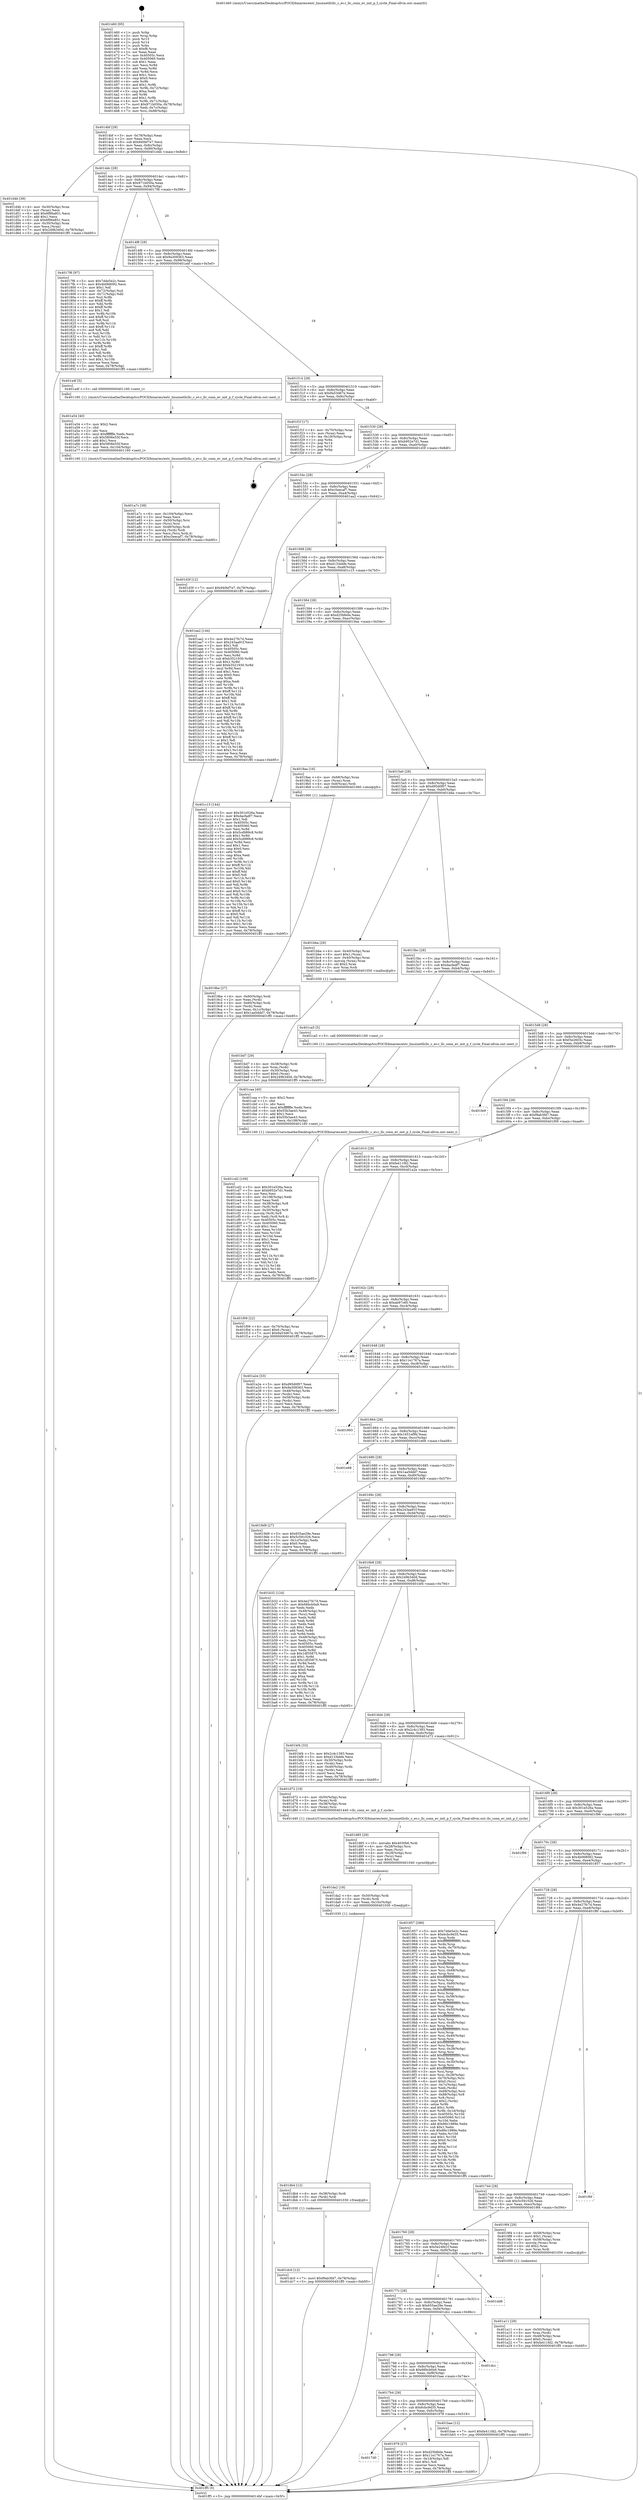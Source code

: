 digraph "0x401460" {
  label = "0x401460 (/mnt/c/Users/mathe/Desktop/tcc/POCII/binaries/extr_linuxnetllcllc_c_ev.c_llc_conn_ev_init_p_f_cycle_Final-ollvm.out::main(0))"
  labelloc = "t"
  node[shape=record]

  Entry [label="",width=0.3,height=0.3,shape=circle,fillcolor=black,style=filled]
  "0x4014bf" [label="{
     0x4014bf [29]\l
     | [instrs]\l
     &nbsp;&nbsp;0x4014bf \<+3\>: mov -0x78(%rbp),%eax\l
     &nbsp;&nbsp;0x4014c2 \<+2\>: mov %eax,%ecx\l
     &nbsp;&nbsp;0x4014c4 \<+6\>: sub $0x940bf7e7,%ecx\l
     &nbsp;&nbsp;0x4014ca \<+6\>: mov %eax,-0x8c(%rbp)\l
     &nbsp;&nbsp;0x4014d0 \<+6\>: mov %ecx,-0x90(%rbp)\l
     &nbsp;&nbsp;0x4014d6 \<+6\>: je 0000000000401d4b \<main+0x8eb\>\l
  }"]
  "0x401d4b" [label="{
     0x401d4b [39]\l
     | [instrs]\l
     &nbsp;&nbsp;0x401d4b \<+4\>: mov -0x30(%rbp),%rax\l
     &nbsp;&nbsp;0x401d4f \<+2\>: mov (%rax),%ecx\l
     &nbsp;&nbsp;0x401d51 \<+6\>: add $0x6f96a851,%ecx\l
     &nbsp;&nbsp;0x401d57 \<+3\>: add $0x1,%ecx\l
     &nbsp;&nbsp;0x401d5a \<+6\>: sub $0x6f96a851,%ecx\l
     &nbsp;&nbsp;0x401d60 \<+4\>: mov -0x30(%rbp),%rax\l
     &nbsp;&nbsp;0x401d64 \<+2\>: mov %ecx,(%rax)\l
     &nbsp;&nbsp;0x401d66 \<+7\>: movl $0x249b340d,-0x78(%rbp)\l
     &nbsp;&nbsp;0x401d6d \<+5\>: jmp 0000000000401ff5 \<main+0xb95\>\l
  }"]
  "0x4014dc" [label="{
     0x4014dc [28]\l
     | [instrs]\l
     &nbsp;&nbsp;0x4014dc \<+5\>: jmp 00000000004014e1 \<main+0x81\>\l
     &nbsp;&nbsp;0x4014e1 \<+6\>: mov -0x8c(%rbp),%eax\l
     &nbsp;&nbsp;0x4014e7 \<+5\>: sub $0x971b050a,%eax\l
     &nbsp;&nbsp;0x4014ec \<+6\>: mov %eax,-0x94(%rbp)\l
     &nbsp;&nbsp;0x4014f2 \<+6\>: je 00000000004017f6 \<main+0x396\>\l
  }"]
  Exit [label="",width=0.3,height=0.3,shape=circle,fillcolor=black,style=filled,peripheries=2]
  "0x4017f6" [label="{
     0x4017f6 [97]\l
     | [instrs]\l
     &nbsp;&nbsp;0x4017f6 \<+5\>: mov $0x7dde5e2c,%eax\l
     &nbsp;&nbsp;0x4017fb \<+5\>: mov $0x4b068092,%ecx\l
     &nbsp;&nbsp;0x401800 \<+2\>: mov $0x1,%dl\l
     &nbsp;&nbsp;0x401802 \<+4\>: mov -0x72(%rbp),%sil\l
     &nbsp;&nbsp;0x401806 \<+4\>: mov -0x71(%rbp),%dil\l
     &nbsp;&nbsp;0x40180a \<+3\>: mov %sil,%r8b\l
     &nbsp;&nbsp;0x40180d \<+4\>: xor $0xff,%r8b\l
     &nbsp;&nbsp;0x401811 \<+3\>: mov %dil,%r9b\l
     &nbsp;&nbsp;0x401814 \<+4\>: xor $0xff,%r9b\l
     &nbsp;&nbsp;0x401818 \<+3\>: xor $0x1,%dl\l
     &nbsp;&nbsp;0x40181b \<+3\>: mov %r8b,%r10b\l
     &nbsp;&nbsp;0x40181e \<+4\>: and $0xff,%r10b\l
     &nbsp;&nbsp;0x401822 \<+3\>: and %dl,%sil\l
     &nbsp;&nbsp;0x401825 \<+3\>: mov %r9b,%r11b\l
     &nbsp;&nbsp;0x401828 \<+4\>: and $0xff,%r11b\l
     &nbsp;&nbsp;0x40182c \<+3\>: and %dl,%dil\l
     &nbsp;&nbsp;0x40182f \<+3\>: or %sil,%r10b\l
     &nbsp;&nbsp;0x401832 \<+3\>: or %dil,%r11b\l
     &nbsp;&nbsp;0x401835 \<+3\>: xor %r11b,%r10b\l
     &nbsp;&nbsp;0x401838 \<+3\>: or %r9b,%r8b\l
     &nbsp;&nbsp;0x40183b \<+4\>: xor $0xff,%r8b\l
     &nbsp;&nbsp;0x40183f \<+3\>: or $0x1,%dl\l
     &nbsp;&nbsp;0x401842 \<+3\>: and %dl,%r8b\l
     &nbsp;&nbsp;0x401845 \<+3\>: or %r8b,%r10b\l
     &nbsp;&nbsp;0x401848 \<+4\>: test $0x1,%r10b\l
     &nbsp;&nbsp;0x40184c \<+3\>: cmovne %ecx,%eax\l
     &nbsp;&nbsp;0x40184f \<+3\>: mov %eax,-0x78(%rbp)\l
     &nbsp;&nbsp;0x401852 \<+5\>: jmp 0000000000401ff5 \<main+0xb95\>\l
  }"]
  "0x4014f8" [label="{
     0x4014f8 [28]\l
     | [instrs]\l
     &nbsp;&nbsp;0x4014f8 \<+5\>: jmp 00000000004014fd \<main+0x9d\>\l
     &nbsp;&nbsp;0x4014fd \<+6\>: mov -0x8c(%rbp),%eax\l
     &nbsp;&nbsp;0x401503 \<+5\>: sub $0x9a309363,%eax\l
     &nbsp;&nbsp;0x401508 \<+6\>: mov %eax,-0x98(%rbp)\l
     &nbsp;&nbsp;0x40150e \<+6\>: je 0000000000401a4f \<main+0x5ef\>\l
  }"]
  "0x401ff5" [label="{
     0x401ff5 [5]\l
     | [instrs]\l
     &nbsp;&nbsp;0x401ff5 \<+5\>: jmp 00000000004014bf \<main+0x5f\>\l
  }"]
  "0x401460" [label="{
     0x401460 [95]\l
     | [instrs]\l
     &nbsp;&nbsp;0x401460 \<+1\>: push %rbp\l
     &nbsp;&nbsp;0x401461 \<+3\>: mov %rsp,%rbp\l
     &nbsp;&nbsp;0x401464 \<+2\>: push %r15\l
     &nbsp;&nbsp;0x401466 \<+2\>: push %r14\l
     &nbsp;&nbsp;0x401468 \<+1\>: push %rbx\l
     &nbsp;&nbsp;0x401469 \<+7\>: sub $0xf8,%rsp\l
     &nbsp;&nbsp;0x401470 \<+2\>: xor %eax,%eax\l
     &nbsp;&nbsp;0x401472 \<+7\>: mov 0x40505c,%ecx\l
     &nbsp;&nbsp;0x401479 \<+7\>: mov 0x405060,%edx\l
     &nbsp;&nbsp;0x401480 \<+3\>: sub $0x1,%eax\l
     &nbsp;&nbsp;0x401483 \<+3\>: mov %ecx,%r8d\l
     &nbsp;&nbsp;0x401486 \<+3\>: add %eax,%r8d\l
     &nbsp;&nbsp;0x401489 \<+4\>: imul %r8d,%ecx\l
     &nbsp;&nbsp;0x40148d \<+3\>: and $0x1,%ecx\l
     &nbsp;&nbsp;0x401490 \<+3\>: cmp $0x0,%ecx\l
     &nbsp;&nbsp;0x401493 \<+4\>: sete %r9b\l
     &nbsp;&nbsp;0x401497 \<+4\>: and $0x1,%r9b\l
     &nbsp;&nbsp;0x40149b \<+4\>: mov %r9b,-0x72(%rbp)\l
     &nbsp;&nbsp;0x40149f \<+3\>: cmp $0xa,%edx\l
     &nbsp;&nbsp;0x4014a2 \<+4\>: setl %r9b\l
     &nbsp;&nbsp;0x4014a6 \<+4\>: and $0x1,%r9b\l
     &nbsp;&nbsp;0x4014aa \<+4\>: mov %r9b,-0x71(%rbp)\l
     &nbsp;&nbsp;0x4014ae \<+7\>: movl $0x971b050a,-0x78(%rbp)\l
     &nbsp;&nbsp;0x4014b5 \<+3\>: mov %edi,-0x7c(%rbp)\l
     &nbsp;&nbsp;0x4014b8 \<+7\>: mov %rsi,-0x88(%rbp)\l
  }"]
  "0x401dc0" [label="{
     0x401dc0 [12]\l
     | [instrs]\l
     &nbsp;&nbsp;0x401dc0 \<+7\>: movl $0xf9ab3fd7,-0x78(%rbp)\l
     &nbsp;&nbsp;0x401dc7 \<+5\>: jmp 0000000000401ff5 \<main+0xb95\>\l
  }"]
  "0x401a4f" [label="{
     0x401a4f [5]\l
     | [instrs]\l
     &nbsp;&nbsp;0x401a4f \<+5\>: call 0000000000401160 \<next_i\>\l
     | [calls]\l
     &nbsp;&nbsp;0x401160 \{1\} (/mnt/c/Users/mathe/Desktop/tcc/POCII/binaries/extr_linuxnetllcllc_c_ev.c_llc_conn_ev_init_p_f_cycle_Final-ollvm.out::next_i)\l
  }"]
  "0x401514" [label="{
     0x401514 [28]\l
     | [instrs]\l
     &nbsp;&nbsp;0x401514 \<+5\>: jmp 0000000000401519 \<main+0xb9\>\l
     &nbsp;&nbsp;0x401519 \<+6\>: mov -0x8c(%rbp),%eax\l
     &nbsp;&nbsp;0x40151f \<+5\>: sub $0x9a53d67e,%eax\l
     &nbsp;&nbsp;0x401524 \<+6\>: mov %eax,-0x9c(%rbp)\l
     &nbsp;&nbsp;0x40152a \<+6\>: je 0000000000401f1f \<main+0xabf\>\l
  }"]
  "0x401db4" [label="{
     0x401db4 [12]\l
     | [instrs]\l
     &nbsp;&nbsp;0x401db4 \<+4\>: mov -0x38(%rbp),%rdi\l
     &nbsp;&nbsp;0x401db8 \<+3\>: mov (%rdi),%rdi\l
     &nbsp;&nbsp;0x401dbb \<+5\>: call 0000000000401030 \<free@plt\>\l
     | [calls]\l
     &nbsp;&nbsp;0x401030 \{1\} (unknown)\l
  }"]
  "0x401f1f" [label="{
     0x401f1f [17]\l
     | [instrs]\l
     &nbsp;&nbsp;0x401f1f \<+4\>: mov -0x70(%rbp),%rax\l
     &nbsp;&nbsp;0x401f23 \<+2\>: mov (%rax),%eax\l
     &nbsp;&nbsp;0x401f25 \<+4\>: lea -0x18(%rbp),%rsp\l
     &nbsp;&nbsp;0x401f29 \<+1\>: pop %rbx\l
     &nbsp;&nbsp;0x401f2a \<+2\>: pop %r14\l
     &nbsp;&nbsp;0x401f2c \<+2\>: pop %r15\l
     &nbsp;&nbsp;0x401f2e \<+1\>: pop %rbp\l
     &nbsp;&nbsp;0x401f2f \<+1\>: ret\l
  }"]
  "0x401530" [label="{
     0x401530 [28]\l
     | [instrs]\l
     &nbsp;&nbsp;0x401530 \<+5\>: jmp 0000000000401535 \<main+0xd5\>\l
     &nbsp;&nbsp;0x401535 \<+6\>: mov -0x8c(%rbp),%eax\l
     &nbsp;&nbsp;0x40153b \<+5\>: sub $0xb952e7d1,%eax\l
     &nbsp;&nbsp;0x401540 \<+6\>: mov %eax,-0xa0(%rbp)\l
     &nbsp;&nbsp;0x401546 \<+6\>: je 0000000000401d3f \<main+0x8df\>\l
  }"]
  "0x401da2" [label="{
     0x401da2 [18]\l
     | [instrs]\l
     &nbsp;&nbsp;0x401da2 \<+4\>: mov -0x50(%rbp),%rdi\l
     &nbsp;&nbsp;0x401da6 \<+3\>: mov (%rdi),%rdi\l
     &nbsp;&nbsp;0x401da9 \<+6\>: mov %eax,-0x10c(%rbp)\l
     &nbsp;&nbsp;0x401daf \<+5\>: call 0000000000401030 \<free@plt\>\l
     | [calls]\l
     &nbsp;&nbsp;0x401030 \{1\} (unknown)\l
  }"]
  "0x401d3f" [label="{
     0x401d3f [12]\l
     | [instrs]\l
     &nbsp;&nbsp;0x401d3f \<+7\>: movl $0x940bf7e7,-0x78(%rbp)\l
     &nbsp;&nbsp;0x401d46 \<+5\>: jmp 0000000000401ff5 \<main+0xb95\>\l
  }"]
  "0x40154c" [label="{
     0x40154c [28]\l
     | [instrs]\l
     &nbsp;&nbsp;0x40154c \<+5\>: jmp 0000000000401551 \<main+0xf1\>\l
     &nbsp;&nbsp;0x401551 \<+6\>: mov -0x8c(%rbp),%eax\l
     &nbsp;&nbsp;0x401557 \<+5\>: sub $0xc5eecaf7,%eax\l
     &nbsp;&nbsp;0x40155c \<+6\>: mov %eax,-0xa4(%rbp)\l
     &nbsp;&nbsp;0x401562 \<+6\>: je 0000000000401aa2 \<main+0x642\>\l
  }"]
  "0x401d85" [label="{
     0x401d85 [29]\l
     | [instrs]\l
     &nbsp;&nbsp;0x401d85 \<+10\>: movabs $0x4030b6,%rdi\l
     &nbsp;&nbsp;0x401d8f \<+4\>: mov -0x28(%rbp),%rsi\l
     &nbsp;&nbsp;0x401d93 \<+2\>: mov %eax,(%rsi)\l
     &nbsp;&nbsp;0x401d95 \<+4\>: mov -0x28(%rbp),%rsi\l
     &nbsp;&nbsp;0x401d99 \<+2\>: mov (%rsi),%esi\l
     &nbsp;&nbsp;0x401d9b \<+2\>: mov $0x0,%al\l
     &nbsp;&nbsp;0x401d9d \<+5\>: call 0000000000401040 \<printf@plt\>\l
     | [calls]\l
     &nbsp;&nbsp;0x401040 \{1\} (unknown)\l
  }"]
  "0x401aa2" [label="{
     0x401aa2 [144]\l
     | [instrs]\l
     &nbsp;&nbsp;0x401aa2 \<+5\>: mov $0x4e27fc7d,%eax\l
     &nbsp;&nbsp;0x401aa7 \<+5\>: mov $0x243aa91f,%ecx\l
     &nbsp;&nbsp;0x401aac \<+2\>: mov $0x1,%dl\l
     &nbsp;&nbsp;0x401aae \<+7\>: mov 0x40505c,%esi\l
     &nbsp;&nbsp;0x401ab5 \<+7\>: mov 0x405060,%edi\l
     &nbsp;&nbsp;0x401abc \<+3\>: mov %esi,%r8d\l
     &nbsp;&nbsp;0x401abf \<+7\>: sub $0xb3521930,%r8d\l
     &nbsp;&nbsp;0x401ac6 \<+4\>: sub $0x1,%r8d\l
     &nbsp;&nbsp;0x401aca \<+7\>: add $0xb3521930,%r8d\l
     &nbsp;&nbsp;0x401ad1 \<+4\>: imul %r8d,%esi\l
     &nbsp;&nbsp;0x401ad5 \<+3\>: and $0x1,%esi\l
     &nbsp;&nbsp;0x401ad8 \<+3\>: cmp $0x0,%esi\l
     &nbsp;&nbsp;0x401adb \<+4\>: sete %r9b\l
     &nbsp;&nbsp;0x401adf \<+3\>: cmp $0xa,%edi\l
     &nbsp;&nbsp;0x401ae2 \<+4\>: setl %r10b\l
     &nbsp;&nbsp;0x401ae6 \<+3\>: mov %r9b,%r11b\l
     &nbsp;&nbsp;0x401ae9 \<+4\>: xor $0xff,%r11b\l
     &nbsp;&nbsp;0x401aed \<+3\>: mov %r10b,%bl\l
     &nbsp;&nbsp;0x401af0 \<+3\>: xor $0xff,%bl\l
     &nbsp;&nbsp;0x401af3 \<+3\>: xor $0x1,%dl\l
     &nbsp;&nbsp;0x401af6 \<+3\>: mov %r11b,%r14b\l
     &nbsp;&nbsp;0x401af9 \<+4\>: and $0xff,%r14b\l
     &nbsp;&nbsp;0x401afd \<+3\>: and %dl,%r9b\l
     &nbsp;&nbsp;0x401b00 \<+3\>: mov %bl,%r15b\l
     &nbsp;&nbsp;0x401b03 \<+4\>: and $0xff,%r15b\l
     &nbsp;&nbsp;0x401b07 \<+3\>: and %dl,%r10b\l
     &nbsp;&nbsp;0x401b0a \<+3\>: or %r9b,%r14b\l
     &nbsp;&nbsp;0x401b0d \<+3\>: or %r10b,%r15b\l
     &nbsp;&nbsp;0x401b10 \<+3\>: xor %r15b,%r14b\l
     &nbsp;&nbsp;0x401b13 \<+3\>: or %bl,%r11b\l
     &nbsp;&nbsp;0x401b16 \<+4\>: xor $0xff,%r11b\l
     &nbsp;&nbsp;0x401b1a \<+3\>: or $0x1,%dl\l
     &nbsp;&nbsp;0x401b1d \<+3\>: and %dl,%r11b\l
     &nbsp;&nbsp;0x401b20 \<+3\>: or %r11b,%r14b\l
     &nbsp;&nbsp;0x401b23 \<+4\>: test $0x1,%r14b\l
     &nbsp;&nbsp;0x401b27 \<+3\>: cmovne %ecx,%eax\l
     &nbsp;&nbsp;0x401b2a \<+3\>: mov %eax,-0x78(%rbp)\l
     &nbsp;&nbsp;0x401b2d \<+5\>: jmp 0000000000401ff5 \<main+0xb95\>\l
  }"]
  "0x401568" [label="{
     0x401568 [28]\l
     | [instrs]\l
     &nbsp;&nbsp;0x401568 \<+5\>: jmp 000000000040156d \<main+0x10d\>\l
     &nbsp;&nbsp;0x40156d \<+6\>: mov -0x8c(%rbp),%eax\l
     &nbsp;&nbsp;0x401573 \<+5\>: sub $0xd133ebfe,%eax\l
     &nbsp;&nbsp;0x401578 \<+6\>: mov %eax,-0xa8(%rbp)\l
     &nbsp;&nbsp;0x40157e \<+6\>: je 0000000000401c15 \<main+0x7b5\>\l
  }"]
  "0x401cd2" [label="{
     0x401cd2 [109]\l
     | [instrs]\l
     &nbsp;&nbsp;0x401cd2 \<+5\>: mov $0x301e526a,%ecx\l
     &nbsp;&nbsp;0x401cd7 \<+5\>: mov $0xb952e7d1,%edx\l
     &nbsp;&nbsp;0x401cdc \<+2\>: xor %esi,%esi\l
     &nbsp;&nbsp;0x401cde \<+6\>: mov -0x108(%rbp),%edi\l
     &nbsp;&nbsp;0x401ce4 \<+3\>: imul %eax,%edi\l
     &nbsp;&nbsp;0x401ce7 \<+4\>: mov -0x38(%rbp),%r8\l
     &nbsp;&nbsp;0x401ceb \<+3\>: mov (%r8),%r8\l
     &nbsp;&nbsp;0x401cee \<+4\>: mov -0x30(%rbp),%r9\l
     &nbsp;&nbsp;0x401cf2 \<+3\>: movslq (%r9),%r9\l
     &nbsp;&nbsp;0x401cf5 \<+4\>: mov %edi,(%r8,%r9,4)\l
     &nbsp;&nbsp;0x401cf9 \<+7\>: mov 0x40505c,%eax\l
     &nbsp;&nbsp;0x401d00 \<+7\>: mov 0x405060,%edi\l
     &nbsp;&nbsp;0x401d07 \<+3\>: sub $0x1,%esi\l
     &nbsp;&nbsp;0x401d0a \<+3\>: mov %eax,%r10d\l
     &nbsp;&nbsp;0x401d0d \<+3\>: add %esi,%r10d\l
     &nbsp;&nbsp;0x401d10 \<+4\>: imul %r10d,%eax\l
     &nbsp;&nbsp;0x401d14 \<+3\>: and $0x1,%eax\l
     &nbsp;&nbsp;0x401d17 \<+3\>: cmp $0x0,%eax\l
     &nbsp;&nbsp;0x401d1a \<+4\>: sete %r11b\l
     &nbsp;&nbsp;0x401d1e \<+3\>: cmp $0xa,%edi\l
     &nbsp;&nbsp;0x401d21 \<+3\>: setl %bl\l
     &nbsp;&nbsp;0x401d24 \<+3\>: mov %r11b,%r14b\l
     &nbsp;&nbsp;0x401d27 \<+3\>: and %bl,%r14b\l
     &nbsp;&nbsp;0x401d2a \<+3\>: xor %bl,%r11b\l
     &nbsp;&nbsp;0x401d2d \<+3\>: or %r11b,%r14b\l
     &nbsp;&nbsp;0x401d30 \<+4\>: test $0x1,%r14b\l
     &nbsp;&nbsp;0x401d34 \<+3\>: cmovne %edx,%ecx\l
     &nbsp;&nbsp;0x401d37 \<+3\>: mov %ecx,-0x78(%rbp)\l
     &nbsp;&nbsp;0x401d3a \<+5\>: jmp 0000000000401ff5 \<main+0xb95\>\l
  }"]
  "0x401c15" [label="{
     0x401c15 [144]\l
     | [instrs]\l
     &nbsp;&nbsp;0x401c15 \<+5\>: mov $0x301e526a,%eax\l
     &nbsp;&nbsp;0x401c1a \<+5\>: mov $0xdacfadf7,%ecx\l
     &nbsp;&nbsp;0x401c1f \<+2\>: mov $0x1,%dl\l
     &nbsp;&nbsp;0x401c21 \<+7\>: mov 0x40505c,%esi\l
     &nbsp;&nbsp;0x401c28 \<+7\>: mov 0x405060,%edi\l
     &nbsp;&nbsp;0x401c2f \<+3\>: mov %esi,%r8d\l
     &nbsp;&nbsp;0x401c32 \<+7\>: sub $0x5cd989c8,%r8d\l
     &nbsp;&nbsp;0x401c39 \<+4\>: sub $0x1,%r8d\l
     &nbsp;&nbsp;0x401c3d \<+7\>: add $0x5cd989c8,%r8d\l
     &nbsp;&nbsp;0x401c44 \<+4\>: imul %r8d,%esi\l
     &nbsp;&nbsp;0x401c48 \<+3\>: and $0x1,%esi\l
     &nbsp;&nbsp;0x401c4b \<+3\>: cmp $0x0,%esi\l
     &nbsp;&nbsp;0x401c4e \<+4\>: sete %r9b\l
     &nbsp;&nbsp;0x401c52 \<+3\>: cmp $0xa,%edi\l
     &nbsp;&nbsp;0x401c55 \<+4\>: setl %r10b\l
     &nbsp;&nbsp;0x401c59 \<+3\>: mov %r9b,%r11b\l
     &nbsp;&nbsp;0x401c5c \<+4\>: xor $0xff,%r11b\l
     &nbsp;&nbsp;0x401c60 \<+3\>: mov %r10b,%bl\l
     &nbsp;&nbsp;0x401c63 \<+3\>: xor $0xff,%bl\l
     &nbsp;&nbsp;0x401c66 \<+3\>: xor $0x0,%dl\l
     &nbsp;&nbsp;0x401c69 \<+3\>: mov %r11b,%r14b\l
     &nbsp;&nbsp;0x401c6c \<+4\>: and $0x0,%r14b\l
     &nbsp;&nbsp;0x401c70 \<+3\>: and %dl,%r9b\l
     &nbsp;&nbsp;0x401c73 \<+3\>: mov %bl,%r15b\l
     &nbsp;&nbsp;0x401c76 \<+4\>: and $0x0,%r15b\l
     &nbsp;&nbsp;0x401c7a \<+3\>: and %dl,%r10b\l
     &nbsp;&nbsp;0x401c7d \<+3\>: or %r9b,%r14b\l
     &nbsp;&nbsp;0x401c80 \<+3\>: or %r10b,%r15b\l
     &nbsp;&nbsp;0x401c83 \<+3\>: xor %r15b,%r14b\l
     &nbsp;&nbsp;0x401c86 \<+3\>: or %bl,%r11b\l
     &nbsp;&nbsp;0x401c89 \<+4\>: xor $0xff,%r11b\l
     &nbsp;&nbsp;0x401c8d \<+3\>: or $0x0,%dl\l
     &nbsp;&nbsp;0x401c90 \<+3\>: and %dl,%r11b\l
     &nbsp;&nbsp;0x401c93 \<+3\>: or %r11b,%r14b\l
     &nbsp;&nbsp;0x401c96 \<+4\>: test $0x1,%r14b\l
     &nbsp;&nbsp;0x401c9a \<+3\>: cmovne %ecx,%eax\l
     &nbsp;&nbsp;0x401c9d \<+3\>: mov %eax,-0x78(%rbp)\l
     &nbsp;&nbsp;0x401ca0 \<+5\>: jmp 0000000000401ff5 \<main+0xb95\>\l
  }"]
  "0x401584" [label="{
     0x401584 [28]\l
     | [instrs]\l
     &nbsp;&nbsp;0x401584 \<+5\>: jmp 0000000000401589 \<main+0x129\>\l
     &nbsp;&nbsp;0x401589 \<+6\>: mov -0x8c(%rbp),%eax\l
     &nbsp;&nbsp;0x40158f \<+5\>: sub $0xd25bfe0e,%eax\l
     &nbsp;&nbsp;0x401594 \<+6\>: mov %eax,-0xac(%rbp)\l
     &nbsp;&nbsp;0x40159a \<+6\>: je 00000000004019ae \<main+0x54e\>\l
  }"]
  "0x401caa" [label="{
     0x401caa [40]\l
     | [instrs]\l
     &nbsp;&nbsp;0x401caa \<+5\>: mov $0x2,%ecx\l
     &nbsp;&nbsp;0x401caf \<+1\>: cltd\l
     &nbsp;&nbsp;0x401cb0 \<+2\>: idiv %ecx\l
     &nbsp;&nbsp;0x401cb2 \<+6\>: imul $0xfffffffe,%edx,%ecx\l
     &nbsp;&nbsp;0x401cb8 \<+6\>: sub $0x55b3ae43,%ecx\l
     &nbsp;&nbsp;0x401cbe \<+3\>: add $0x1,%ecx\l
     &nbsp;&nbsp;0x401cc1 \<+6\>: add $0x55b3ae43,%ecx\l
     &nbsp;&nbsp;0x401cc7 \<+6\>: mov %ecx,-0x108(%rbp)\l
     &nbsp;&nbsp;0x401ccd \<+5\>: call 0000000000401160 \<next_i\>\l
     | [calls]\l
     &nbsp;&nbsp;0x401160 \{1\} (/mnt/c/Users/mathe/Desktop/tcc/POCII/binaries/extr_linuxnetllcllc_c_ev.c_llc_conn_ev_init_p_f_cycle_Final-ollvm.out::next_i)\l
  }"]
  "0x4019ae" [label="{
     0x4019ae [16]\l
     | [instrs]\l
     &nbsp;&nbsp;0x4019ae \<+4\>: mov -0x68(%rbp),%rax\l
     &nbsp;&nbsp;0x4019b2 \<+3\>: mov (%rax),%rax\l
     &nbsp;&nbsp;0x4019b5 \<+4\>: mov 0x8(%rax),%rdi\l
     &nbsp;&nbsp;0x4019b9 \<+5\>: call 0000000000401060 \<atoi@plt\>\l
     | [calls]\l
     &nbsp;&nbsp;0x401060 \{1\} (unknown)\l
  }"]
  "0x4015a0" [label="{
     0x4015a0 [28]\l
     | [instrs]\l
     &nbsp;&nbsp;0x4015a0 \<+5\>: jmp 00000000004015a5 \<main+0x145\>\l
     &nbsp;&nbsp;0x4015a5 \<+6\>: mov -0x8c(%rbp),%eax\l
     &nbsp;&nbsp;0x4015ab \<+5\>: sub $0xd95d0f07,%eax\l
     &nbsp;&nbsp;0x4015b0 \<+6\>: mov %eax,-0xb0(%rbp)\l
     &nbsp;&nbsp;0x4015b6 \<+6\>: je 0000000000401bba \<main+0x75a\>\l
  }"]
  "0x401bd7" [label="{
     0x401bd7 [29]\l
     | [instrs]\l
     &nbsp;&nbsp;0x401bd7 \<+4\>: mov -0x38(%rbp),%rdi\l
     &nbsp;&nbsp;0x401bdb \<+3\>: mov %rax,(%rdi)\l
     &nbsp;&nbsp;0x401bde \<+4\>: mov -0x30(%rbp),%rax\l
     &nbsp;&nbsp;0x401be2 \<+6\>: movl $0x0,(%rax)\l
     &nbsp;&nbsp;0x401be8 \<+7\>: movl $0x249b340d,-0x78(%rbp)\l
     &nbsp;&nbsp;0x401bef \<+5\>: jmp 0000000000401ff5 \<main+0xb95\>\l
  }"]
  "0x401bba" [label="{
     0x401bba [29]\l
     | [instrs]\l
     &nbsp;&nbsp;0x401bba \<+4\>: mov -0x40(%rbp),%rax\l
     &nbsp;&nbsp;0x401bbe \<+6\>: movl $0x1,(%rax)\l
     &nbsp;&nbsp;0x401bc4 \<+4\>: mov -0x40(%rbp),%rax\l
     &nbsp;&nbsp;0x401bc8 \<+3\>: movslq (%rax),%rax\l
     &nbsp;&nbsp;0x401bcb \<+4\>: shl $0x2,%rax\l
     &nbsp;&nbsp;0x401bcf \<+3\>: mov %rax,%rdi\l
     &nbsp;&nbsp;0x401bd2 \<+5\>: call 0000000000401050 \<malloc@plt\>\l
     | [calls]\l
     &nbsp;&nbsp;0x401050 \{1\} (unknown)\l
  }"]
  "0x4015bc" [label="{
     0x4015bc [28]\l
     | [instrs]\l
     &nbsp;&nbsp;0x4015bc \<+5\>: jmp 00000000004015c1 \<main+0x161\>\l
     &nbsp;&nbsp;0x4015c1 \<+6\>: mov -0x8c(%rbp),%eax\l
     &nbsp;&nbsp;0x4015c7 \<+5\>: sub $0xdacfadf7,%eax\l
     &nbsp;&nbsp;0x4015cc \<+6\>: mov %eax,-0xb4(%rbp)\l
     &nbsp;&nbsp;0x4015d2 \<+6\>: je 0000000000401ca5 \<main+0x845\>\l
  }"]
  "0x401a7c" [label="{
     0x401a7c [38]\l
     | [instrs]\l
     &nbsp;&nbsp;0x401a7c \<+6\>: mov -0x104(%rbp),%ecx\l
     &nbsp;&nbsp;0x401a82 \<+3\>: imul %eax,%ecx\l
     &nbsp;&nbsp;0x401a85 \<+4\>: mov -0x50(%rbp),%rsi\l
     &nbsp;&nbsp;0x401a89 \<+3\>: mov (%rsi),%rsi\l
     &nbsp;&nbsp;0x401a8c \<+4\>: mov -0x48(%rbp),%rdi\l
     &nbsp;&nbsp;0x401a90 \<+3\>: movslq (%rdi),%rdi\l
     &nbsp;&nbsp;0x401a93 \<+3\>: mov %ecx,(%rsi,%rdi,4)\l
     &nbsp;&nbsp;0x401a96 \<+7\>: movl $0xc5eecaf7,-0x78(%rbp)\l
     &nbsp;&nbsp;0x401a9d \<+5\>: jmp 0000000000401ff5 \<main+0xb95\>\l
  }"]
  "0x401ca5" [label="{
     0x401ca5 [5]\l
     | [instrs]\l
     &nbsp;&nbsp;0x401ca5 \<+5\>: call 0000000000401160 \<next_i\>\l
     | [calls]\l
     &nbsp;&nbsp;0x401160 \{1\} (/mnt/c/Users/mathe/Desktop/tcc/POCII/binaries/extr_linuxnetllcllc_c_ev.c_llc_conn_ev_init_p_f_cycle_Final-ollvm.out::next_i)\l
  }"]
  "0x4015d8" [label="{
     0x4015d8 [28]\l
     | [instrs]\l
     &nbsp;&nbsp;0x4015d8 \<+5\>: jmp 00000000004015dd \<main+0x17d\>\l
     &nbsp;&nbsp;0x4015dd \<+6\>: mov -0x8c(%rbp),%eax\l
     &nbsp;&nbsp;0x4015e3 \<+5\>: sub $0xf3e2603c,%eax\l
     &nbsp;&nbsp;0x4015e8 \<+6\>: mov %eax,-0xb8(%rbp)\l
     &nbsp;&nbsp;0x4015ee \<+6\>: je 0000000000401fe9 \<main+0xb89\>\l
  }"]
  "0x401a54" [label="{
     0x401a54 [40]\l
     | [instrs]\l
     &nbsp;&nbsp;0x401a54 \<+5\>: mov $0x2,%ecx\l
     &nbsp;&nbsp;0x401a59 \<+1\>: cltd\l
     &nbsp;&nbsp;0x401a5a \<+2\>: idiv %ecx\l
     &nbsp;&nbsp;0x401a5c \<+6\>: imul $0xfffffffe,%edx,%ecx\l
     &nbsp;&nbsp;0x401a62 \<+6\>: sub $0x5806e55f,%ecx\l
     &nbsp;&nbsp;0x401a68 \<+3\>: add $0x1,%ecx\l
     &nbsp;&nbsp;0x401a6b \<+6\>: add $0x5806e55f,%ecx\l
     &nbsp;&nbsp;0x401a71 \<+6\>: mov %ecx,-0x104(%rbp)\l
     &nbsp;&nbsp;0x401a77 \<+5\>: call 0000000000401160 \<next_i\>\l
     | [calls]\l
     &nbsp;&nbsp;0x401160 \{1\} (/mnt/c/Users/mathe/Desktop/tcc/POCII/binaries/extr_linuxnetllcllc_c_ev.c_llc_conn_ev_init_p_f_cycle_Final-ollvm.out::next_i)\l
  }"]
  "0x401fe9" [label="{
     0x401fe9\l
  }", style=dashed]
  "0x4015f4" [label="{
     0x4015f4 [28]\l
     | [instrs]\l
     &nbsp;&nbsp;0x4015f4 \<+5\>: jmp 00000000004015f9 \<main+0x199\>\l
     &nbsp;&nbsp;0x4015f9 \<+6\>: mov -0x8c(%rbp),%eax\l
     &nbsp;&nbsp;0x4015ff \<+5\>: sub $0xf9ab3fd7,%eax\l
     &nbsp;&nbsp;0x401604 \<+6\>: mov %eax,-0xbc(%rbp)\l
     &nbsp;&nbsp;0x40160a \<+6\>: je 0000000000401f09 \<main+0xaa9\>\l
  }"]
  "0x401a11" [label="{
     0x401a11 [29]\l
     | [instrs]\l
     &nbsp;&nbsp;0x401a11 \<+4\>: mov -0x50(%rbp),%rdi\l
     &nbsp;&nbsp;0x401a15 \<+3\>: mov %rax,(%rdi)\l
     &nbsp;&nbsp;0x401a18 \<+4\>: mov -0x48(%rbp),%rax\l
     &nbsp;&nbsp;0x401a1c \<+6\>: movl $0x0,(%rax)\l
     &nbsp;&nbsp;0x401a22 \<+7\>: movl $0xfa411fd2,-0x78(%rbp)\l
     &nbsp;&nbsp;0x401a29 \<+5\>: jmp 0000000000401ff5 \<main+0xb95\>\l
  }"]
  "0x401f09" [label="{
     0x401f09 [22]\l
     | [instrs]\l
     &nbsp;&nbsp;0x401f09 \<+4\>: mov -0x70(%rbp),%rax\l
     &nbsp;&nbsp;0x401f0d \<+6\>: movl $0x0,(%rax)\l
     &nbsp;&nbsp;0x401f13 \<+7\>: movl $0x9a53d67e,-0x78(%rbp)\l
     &nbsp;&nbsp;0x401f1a \<+5\>: jmp 0000000000401ff5 \<main+0xb95\>\l
  }"]
  "0x401610" [label="{
     0x401610 [28]\l
     | [instrs]\l
     &nbsp;&nbsp;0x401610 \<+5\>: jmp 0000000000401615 \<main+0x1b5\>\l
     &nbsp;&nbsp;0x401615 \<+6\>: mov -0x8c(%rbp),%eax\l
     &nbsp;&nbsp;0x40161b \<+5\>: sub $0xfa411fd2,%eax\l
     &nbsp;&nbsp;0x401620 \<+6\>: mov %eax,-0xc0(%rbp)\l
     &nbsp;&nbsp;0x401626 \<+6\>: je 0000000000401a2e \<main+0x5ce\>\l
  }"]
  "0x4019be" [label="{
     0x4019be [27]\l
     | [instrs]\l
     &nbsp;&nbsp;0x4019be \<+4\>: mov -0x60(%rbp),%rdi\l
     &nbsp;&nbsp;0x4019c2 \<+2\>: mov %eax,(%rdi)\l
     &nbsp;&nbsp;0x4019c4 \<+4\>: mov -0x60(%rbp),%rdi\l
     &nbsp;&nbsp;0x4019c8 \<+2\>: mov (%rdi),%eax\l
     &nbsp;&nbsp;0x4019ca \<+3\>: mov %eax,-0x1c(%rbp)\l
     &nbsp;&nbsp;0x4019cd \<+7\>: movl $0x1aa5ddd7,-0x78(%rbp)\l
     &nbsp;&nbsp;0x4019d4 \<+5\>: jmp 0000000000401ff5 \<main+0xb95\>\l
  }"]
  "0x401a2e" [label="{
     0x401a2e [33]\l
     | [instrs]\l
     &nbsp;&nbsp;0x401a2e \<+5\>: mov $0xd95d0f07,%eax\l
     &nbsp;&nbsp;0x401a33 \<+5\>: mov $0x9a309363,%ecx\l
     &nbsp;&nbsp;0x401a38 \<+4\>: mov -0x48(%rbp),%rdx\l
     &nbsp;&nbsp;0x401a3c \<+2\>: mov (%rdx),%esi\l
     &nbsp;&nbsp;0x401a3e \<+4\>: mov -0x58(%rbp),%rdx\l
     &nbsp;&nbsp;0x401a42 \<+2\>: cmp (%rdx),%esi\l
     &nbsp;&nbsp;0x401a44 \<+3\>: cmovl %ecx,%eax\l
     &nbsp;&nbsp;0x401a47 \<+3\>: mov %eax,-0x78(%rbp)\l
     &nbsp;&nbsp;0x401a4a \<+5\>: jmp 0000000000401ff5 \<main+0xb95\>\l
  }"]
  "0x40162c" [label="{
     0x40162c [28]\l
     | [instrs]\l
     &nbsp;&nbsp;0x40162c \<+5\>: jmp 0000000000401631 \<main+0x1d1\>\l
     &nbsp;&nbsp;0x401631 \<+6\>: mov -0x8c(%rbp),%eax\l
     &nbsp;&nbsp;0x401637 \<+5\>: sub $0xab97c60,%eax\l
     &nbsp;&nbsp;0x40163c \<+6\>: mov %eax,-0xc4(%rbp)\l
     &nbsp;&nbsp;0x401642 \<+6\>: je 0000000000401efd \<main+0xa9d\>\l
  }"]
  "0x4017d0" [label="{
     0x4017d0\l
  }", style=dashed]
  "0x401efd" [label="{
     0x401efd\l
  }", style=dashed]
  "0x401648" [label="{
     0x401648 [28]\l
     | [instrs]\l
     &nbsp;&nbsp;0x401648 \<+5\>: jmp 000000000040164d \<main+0x1ed\>\l
     &nbsp;&nbsp;0x40164d \<+6\>: mov -0x8c(%rbp),%eax\l
     &nbsp;&nbsp;0x401653 \<+5\>: sub $0x11e1767a,%eax\l
     &nbsp;&nbsp;0x401658 \<+6\>: mov %eax,-0xc8(%rbp)\l
     &nbsp;&nbsp;0x40165e \<+6\>: je 0000000000401993 \<main+0x533\>\l
  }"]
  "0x401978" [label="{
     0x401978 [27]\l
     | [instrs]\l
     &nbsp;&nbsp;0x401978 \<+5\>: mov $0xd25bfe0e,%eax\l
     &nbsp;&nbsp;0x40197d \<+5\>: mov $0x11e1767a,%ecx\l
     &nbsp;&nbsp;0x401982 \<+3\>: mov -0x1d(%rbp),%dl\l
     &nbsp;&nbsp;0x401985 \<+3\>: test $0x1,%dl\l
     &nbsp;&nbsp;0x401988 \<+3\>: cmovne %ecx,%eax\l
     &nbsp;&nbsp;0x40198b \<+3\>: mov %eax,-0x78(%rbp)\l
     &nbsp;&nbsp;0x40198e \<+5\>: jmp 0000000000401ff5 \<main+0xb95\>\l
  }"]
  "0x401993" [label="{
     0x401993\l
  }", style=dashed]
  "0x401664" [label="{
     0x401664 [28]\l
     | [instrs]\l
     &nbsp;&nbsp;0x401664 \<+5\>: jmp 0000000000401669 \<main+0x209\>\l
     &nbsp;&nbsp;0x401669 \<+6\>: mov -0x8c(%rbp),%eax\l
     &nbsp;&nbsp;0x40166f \<+5\>: sub $0x1651ef9b,%eax\l
     &nbsp;&nbsp;0x401674 \<+6\>: mov %eax,-0xcc(%rbp)\l
     &nbsp;&nbsp;0x40167a \<+6\>: je 0000000000401e68 \<main+0xa08\>\l
  }"]
  "0x4017b4" [label="{
     0x4017b4 [28]\l
     | [instrs]\l
     &nbsp;&nbsp;0x4017b4 \<+5\>: jmp 00000000004017b9 \<main+0x359\>\l
     &nbsp;&nbsp;0x4017b9 \<+6\>: mov -0x8c(%rbp),%eax\l
     &nbsp;&nbsp;0x4017bf \<+5\>: sub $0x6cbc9d35,%eax\l
     &nbsp;&nbsp;0x4017c4 \<+6\>: mov %eax,-0xfc(%rbp)\l
     &nbsp;&nbsp;0x4017ca \<+6\>: je 0000000000401978 \<main+0x518\>\l
  }"]
  "0x401e68" [label="{
     0x401e68\l
  }", style=dashed]
  "0x401680" [label="{
     0x401680 [28]\l
     | [instrs]\l
     &nbsp;&nbsp;0x401680 \<+5\>: jmp 0000000000401685 \<main+0x225\>\l
     &nbsp;&nbsp;0x401685 \<+6\>: mov -0x8c(%rbp),%eax\l
     &nbsp;&nbsp;0x40168b \<+5\>: sub $0x1aa5ddd7,%eax\l
     &nbsp;&nbsp;0x401690 \<+6\>: mov %eax,-0xd0(%rbp)\l
     &nbsp;&nbsp;0x401696 \<+6\>: je 00000000004019d9 \<main+0x579\>\l
  }"]
  "0x401bae" [label="{
     0x401bae [12]\l
     | [instrs]\l
     &nbsp;&nbsp;0x401bae \<+7\>: movl $0xfa411fd2,-0x78(%rbp)\l
     &nbsp;&nbsp;0x401bb5 \<+5\>: jmp 0000000000401ff5 \<main+0xb95\>\l
  }"]
  "0x4019d9" [label="{
     0x4019d9 [27]\l
     | [instrs]\l
     &nbsp;&nbsp;0x4019d9 \<+5\>: mov $0x655ae29e,%eax\l
     &nbsp;&nbsp;0x4019de \<+5\>: mov $0x5c591026,%ecx\l
     &nbsp;&nbsp;0x4019e3 \<+3\>: mov -0x1c(%rbp),%edx\l
     &nbsp;&nbsp;0x4019e6 \<+3\>: cmp $0x0,%edx\l
     &nbsp;&nbsp;0x4019e9 \<+3\>: cmove %ecx,%eax\l
     &nbsp;&nbsp;0x4019ec \<+3\>: mov %eax,-0x78(%rbp)\l
     &nbsp;&nbsp;0x4019ef \<+5\>: jmp 0000000000401ff5 \<main+0xb95\>\l
  }"]
  "0x40169c" [label="{
     0x40169c [28]\l
     | [instrs]\l
     &nbsp;&nbsp;0x40169c \<+5\>: jmp 00000000004016a1 \<main+0x241\>\l
     &nbsp;&nbsp;0x4016a1 \<+6\>: mov -0x8c(%rbp),%eax\l
     &nbsp;&nbsp;0x4016a7 \<+5\>: sub $0x243aa91f,%eax\l
     &nbsp;&nbsp;0x4016ac \<+6\>: mov %eax,-0xd4(%rbp)\l
     &nbsp;&nbsp;0x4016b2 \<+6\>: je 0000000000401b32 \<main+0x6d2\>\l
  }"]
  "0x401798" [label="{
     0x401798 [28]\l
     | [instrs]\l
     &nbsp;&nbsp;0x401798 \<+5\>: jmp 000000000040179d \<main+0x33d\>\l
     &nbsp;&nbsp;0x40179d \<+6\>: mov -0x8c(%rbp),%eax\l
     &nbsp;&nbsp;0x4017a3 \<+5\>: sub $0x66bcb0a9,%eax\l
     &nbsp;&nbsp;0x4017a8 \<+6\>: mov %eax,-0xf8(%rbp)\l
     &nbsp;&nbsp;0x4017ae \<+6\>: je 0000000000401bae \<main+0x74e\>\l
  }"]
  "0x401b32" [label="{
     0x401b32 [124]\l
     | [instrs]\l
     &nbsp;&nbsp;0x401b32 \<+5\>: mov $0x4e27fc7d,%eax\l
     &nbsp;&nbsp;0x401b37 \<+5\>: mov $0x66bcb0a9,%ecx\l
     &nbsp;&nbsp;0x401b3c \<+2\>: xor %edx,%edx\l
     &nbsp;&nbsp;0x401b3e \<+4\>: mov -0x48(%rbp),%rsi\l
     &nbsp;&nbsp;0x401b42 \<+2\>: mov (%rsi),%edi\l
     &nbsp;&nbsp;0x401b44 \<+3\>: mov %edx,%r8d\l
     &nbsp;&nbsp;0x401b47 \<+3\>: sub %edi,%r8d\l
     &nbsp;&nbsp;0x401b4a \<+2\>: mov %edx,%edi\l
     &nbsp;&nbsp;0x401b4c \<+3\>: sub $0x1,%edi\l
     &nbsp;&nbsp;0x401b4f \<+3\>: add %edi,%r8d\l
     &nbsp;&nbsp;0x401b52 \<+3\>: sub %r8d,%edx\l
     &nbsp;&nbsp;0x401b55 \<+4\>: mov -0x48(%rbp),%rsi\l
     &nbsp;&nbsp;0x401b59 \<+2\>: mov %edx,(%rsi)\l
     &nbsp;&nbsp;0x401b5b \<+7\>: mov 0x40505c,%edx\l
     &nbsp;&nbsp;0x401b62 \<+7\>: mov 0x405060,%edi\l
     &nbsp;&nbsp;0x401b69 \<+3\>: mov %edx,%r8d\l
     &nbsp;&nbsp;0x401b6c \<+7\>: sub $0x1df35875,%r8d\l
     &nbsp;&nbsp;0x401b73 \<+4\>: sub $0x1,%r8d\l
     &nbsp;&nbsp;0x401b77 \<+7\>: add $0x1df35875,%r8d\l
     &nbsp;&nbsp;0x401b7e \<+4\>: imul %r8d,%edx\l
     &nbsp;&nbsp;0x401b82 \<+3\>: and $0x1,%edx\l
     &nbsp;&nbsp;0x401b85 \<+3\>: cmp $0x0,%edx\l
     &nbsp;&nbsp;0x401b88 \<+4\>: sete %r9b\l
     &nbsp;&nbsp;0x401b8c \<+3\>: cmp $0xa,%edi\l
     &nbsp;&nbsp;0x401b8f \<+4\>: setl %r10b\l
     &nbsp;&nbsp;0x401b93 \<+3\>: mov %r9b,%r11b\l
     &nbsp;&nbsp;0x401b96 \<+3\>: and %r10b,%r11b\l
     &nbsp;&nbsp;0x401b99 \<+3\>: xor %r10b,%r9b\l
     &nbsp;&nbsp;0x401b9c \<+3\>: or %r9b,%r11b\l
     &nbsp;&nbsp;0x401b9f \<+4\>: test $0x1,%r11b\l
     &nbsp;&nbsp;0x401ba3 \<+3\>: cmovne %ecx,%eax\l
     &nbsp;&nbsp;0x401ba6 \<+3\>: mov %eax,-0x78(%rbp)\l
     &nbsp;&nbsp;0x401ba9 \<+5\>: jmp 0000000000401ff5 \<main+0xb95\>\l
  }"]
  "0x4016b8" [label="{
     0x4016b8 [28]\l
     | [instrs]\l
     &nbsp;&nbsp;0x4016b8 \<+5\>: jmp 00000000004016bd \<main+0x25d\>\l
     &nbsp;&nbsp;0x4016bd \<+6\>: mov -0x8c(%rbp),%eax\l
     &nbsp;&nbsp;0x4016c3 \<+5\>: sub $0x249b340d,%eax\l
     &nbsp;&nbsp;0x4016c8 \<+6\>: mov %eax,-0xd8(%rbp)\l
     &nbsp;&nbsp;0x4016ce \<+6\>: je 0000000000401bf4 \<main+0x794\>\l
  }"]
  "0x401dcc" [label="{
     0x401dcc\l
  }", style=dashed]
  "0x401bf4" [label="{
     0x401bf4 [33]\l
     | [instrs]\l
     &nbsp;&nbsp;0x401bf4 \<+5\>: mov $0x2c4c1393,%eax\l
     &nbsp;&nbsp;0x401bf9 \<+5\>: mov $0xd133ebfe,%ecx\l
     &nbsp;&nbsp;0x401bfe \<+4\>: mov -0x30(%rbp),%rdx\l
     &nbsp;&nbsp;0x401c02 \<+2\>: mov (%rdx),%esi\l
     &nbsp;&nbsp;0x401c04 \<+4\>: mov -0x40(%rbp),%rdx\l
     &nbsp;&nbsp;0x401c08 \<+2\>: cmp (%rdx),%esi\l
     &nbsp;&nbsp;0x401c0a \<+3\>: cmovl %ecx,%eax\l
     &nbsp;&nbsp;0x401c0d \<+3\>: mov %eax,-0x78(%rbp)\l
     &nbsp;&nbsp;0x401c10 \<+5\>: jmp 0000000000401ff5 \<main+0xb95\>\l
  }"]
  "0x4016d4" [label="{
     0x4016d4 [28]\l
     | [instrs]\l
     &nbsp;&nbsp;0x4016d4 \<+5\>: jmp 00000000004016d9 \<main+0x279\>\l
     &nbsp;&nbsp;0x4016d9 \<+6\>: mov -0x8c(%rbp),%eax\l
     &nbsp;&nbsp;0x4016df \<+5\>: sub $0x2c4c1393,%eax\l
     &nbsp;&nbsp;0x4016e4 \<+6\>: mov %eax,-0xdc(%rbp)\l
     &nbsp;&nbsp;0x4016ea \<+6\>: je 0000000000401d72 \<main+0x912\>\l
  }"]
  "0x40177c" [label="{
     0x40177c [28]\l
     | [instrs]\l
     &nbsp;&nbsp;0x40177c \<+5\>: jmp 0000000000401781 \<main+0x321\>\l
     &nbsp;&nbsp;0x401781 \<+6\>: mov -0x8c(%rbp),%eax\l
     &nbsp;&nbsp;0x401787 \<+5\>: sub $0x655ae29e,%eax\l
     &nbsp;&nbsp;0x40178c \<+6\>: mov %eax,-0xf4(%rbp)\l
     &nbsp;&nbsp;0x401792 \<+6\>: je 0000000000401dcc \<main+0x96c\>\l
  }"]
  "0x401d72" [label="{
     0x401d72 [19]\l
     | [instrs]\l
     &nbsp;&nbsp;0x401d72 \<+4\>: mov -0x50(%rbp),%rax\l
     &nbsp;&nbsp;0x401d76 \<+3\>: mov (%rax),%rdi\l
     &nbsp;&nbsp;0x401d79 \<+4\>: mov -0x38(%rbp),%rax\l
     &nbsp;&nbsp;0x401d7d \<+3\>: mov (%rax),%rsi\l
     &nbsp;&nbsp;0x401d80 \<+5\>: call 0000000000401440 \<llc_conn_ev_init_p_f_cycle\>\l
     | [calls]\l
     &nbsp;&nbsp;0x401440 \{1\} (/mnt/c/Users/mathe/Desktop/tcc/POCII/binaries/extr_linuxnetllcllc_c_ev.c_llc_conn_ev_init_p_f_cycle_Final-ollvm.out::llc_conn_ev_init_p_f_cycle)\l
  }"]
  "0x4016f0" [label="{
     0x4016f0 [28]\l
     | [instrs]\l
     &nbsp;&nbsp;0x4016f0 \<+5\>: jmp 00000000004016f5 \<main+0x295\>\l
     &nbsp;&nbsp;0x4016f5 \<+6\>: mov -0x8c(%rbp),%eax\l
     &nbsp;&nbsp;0x4016fb \<+5\>: sub $0x301e526a,%eax\l
     &nbsp;&nbsp;0x401700 \<+6\>: mov %eax,-0xe0(%rbp)\l
     &nbsp;&nbsp;0x401706 \<+6\>: je 0000000000401f96 \<main+0xb36\>\l
  }"]
  "0x401dd8" [label="{
     0x401dd8\l
  }", style=dashed]
  "0x401f96" [label="{
     0x401f96\l
  }", style=dashed]
  "0x40170c" [label="{
     0x40170c [28]\l
     | [instrs]\l
     &nbsp;&nbsp;0x40170c \<+5\>: jmp 0000000000401711 \<main+0x2b1\>\l
     &nbsp;&nbsp;0x401711 \<+6\>: mov -0x8c(%rbp),%eax\l
     &nbsp;&nbsp;0x401717 \<+5\>: sub $0x4b068092,%eax\l
     &nbsp;&nbsp;0x40171c \<+6\>: mov %eax,-0xe4(%rbp)\l
     &nbsp;&nbsp;0x401722 \<+6\>: je 0000000000401857 \<main+0x3f7\>\l
  }"]
  "0x401760" [label="{
     0x401760 [28]\l
     | [instrs]\l
     &nbsp;&nbsp;0x401760 \<+5\>: jmp 0000000000401765 \<main+0x305\>\l
     &nbsp;&nbsp;0x401765 \<+6\>: mov -0x8c(%rbp),%eax\l
     &nbsp;&nbsp;0x40176b \<+5\>: sub $0x5e24fd1f,%eax\l
     &nbsp;&nbsp;0x401770 \<+6\>: mov %eax,-0xf0(%rbp)\l
     &nbsp;&nbsp;0x401776 \<+6\>: je 0000000000401dd8 \<main+0x978\>\l
  }"]
  "0x401857" [label="{
     0x401857 [289]\l
     | [instrs]\l
     &nbsp;&nbsp;0x401857 \<+5\>: mov $0x7dde5e2c,%eax\l
     &nbsp;&nbsp;0x40185c \<+5\>: mov $0x6cbc9d35,%ecx\l
     &nbsp;&nbsp;0x401861 \<+3\>: mov %rsp,%rdx\l
     &nbsp;&nbsp;0x401864 \<+4\>: add $0xfffffffffffffff0,%rdx\l
     &nbsp;&nbsp;0x401868 \<+3\>: mov %rdx,%rsp\l
     &nbsp;&nbsp;0x40186b \<+4\>: mov %rdx,-0x70(%rbp)\l
     &nbsp;&nbsp;0x40186f \<+3\>: mov %rsp,%rdx\l
     &nbsp;&nbsp;0x401872 \<+4\>: add $0xfffffffffffffff0,%rdx\l
     &nbsp;&nbsp;0x401876 \<+3\>: mov %rdx,%rsp\l
     &nbsp;&nbsp;0x401879 \<+3\>: mov %rsp,%rsi\l
     &nbsp;&nbsp;0x40187c \<+4\>: add $0xfffffffffffffff0,%rsi\l
     &nbsp;&nbsp;0x401880 \<+3\>: mov %rsi,%rsp\l
     &nbsp;&nbsp;0x401883 \<+4\>: mov %rsi,-0x68(%rbp)\l
     &nbsp;&nbsp;0x401887 \<+3\>: mov %rsp,%rsi\l
     &nbsp;&nbsp;0x40188a \<+4\>: add $0xfffffffffffffff0,%rsi\l
     &nbsp;&nbsp;0x40188e \<+3\>: mov %rsi,%rsp\l
     &nbsp;&nbsp;0x401891 \<+4\>: mov %rsi,-0x60(%rbp)\l
     &nbsp;&nbsp;0x401895 \<+3\>: mov %rsp,%rsi\l
     &nbsp;&nbsp;0x401898 \<+4\>: add $0xfffffffffffffff0,%rsi\l
     &nbsp;&nbsp;0x40189c \<+3\>: mov %rsi,%rsp\l
     &nbsp;&nbsp;0x40189f \<+4\>: mov %rsi,-0x58(%rbp)\l
     &nbsp;&nbsp;0x4018a3 \<+3\>: mov %rsp,%rsi\l
     &nbsp;&nbsp;0x4018a6 \<+4\>: add $0xfffffffffffffff0,%rsi\l
     &nbsp;&nbsp;0x4018aa \<+3\>: mov %rsi,%rsp\l
     &nbsp;&nbsp;0x4018ad \<+4\>: mov %rsi,-0x50(%rbp)\l
     &nbsp;&nbsp;0x4018b1 \<+3\>: mov %rsp,%rsi\l
     &nbsp;&nbsp;0x4018b4 \<+4\>: add $0xfffffffffffffff0,%rsi\l
     &nbsp;&nbsp;0x4018b8 \<+3\>: mov %rsi,%rsp\l
     &nbsp;&nbsp;0x4018bb \<+4\>: mov %rsi,-0x48(%rbp)\l
     &nbsp;&nbsp;0x4018bf \<+3\>: mov %rsp,%rsi\l
     &nbsp;&nbsp;0x4018c2 \<+4\>: add $0xfffffffffffffff0,%rsi\l
     &nbsp;&nbsp;0x4018c6 \<+3\>: mov %rsi,%rsp\l
     &nbsp;&nbsp;0x4018c9 \<+4\>: mov %rsi,-0x40(%rbp)\l
     &nbsp;&nbsp;0x4018cd \<+3\>: mov %rsp,%rsi\l
     &nbsp;&nbsp;0x4018d0 \<+4\>: add $0xfffffffffffffff0,%rsi\l
     &nbsp;&nbsp;0x4018d4 \<+3\>: mov %rsi,%rsp\l
     &nbsp;&nbsp;0x4018d7 \<+4\>: mov %rsi,-0x38(%rbp)\l
     &nbsp;&nbsp;0x4018db \<+3\>: mov %rsp,%rsi\l
     &nbsp;&nbsp;0x4018de \<+4\>: add $0xfffffffffffffff0,%rsi\l
     &nbsp;&nbsp;0x4018e2 \<+3\>: mov %rsi,%rsp\l
     &nbsp;&nbsp;0x4018e5 \<+4\>: mov %rsi,-0x30(%rbp)\l
     &nbsp;&nbsp;0x4018e9 \<+3\>: mov %rsp,%rsi\l
     &nbsp;&nbsp;0x4018ec \<+4\>: add $0xfffffffffffffff0,%rsi\l
     &nbsp;&nbsp;0x4018f0 \<+3\>: mov %rsi,%rsp\l
     &nbsp;&nbsp;0x4018f3 \<+4\>: mov %rsi,-0x28(%rbp)\l
     &nbsp;&nbsp;0x4018f7 \<+4\>: mov -0x70(%rbp),%rsi\l
     &nbsp;&nbsp;0x4018fb \<+6\>: movl $0x0,(%rsi)\l
     &nbsp;&nbsp;0x401901 \<+3\>: mov -0x7c(%rbp),%edi\l
     &nbsp;&nbsp;0x401904 \<+2\>: mov %edi,(%rdx)\l
     &nbsp;&nbsp;0x401906 \<+4\>: mov -0x68(%rbp),%rsi\l
     &nbsp;&nbsp;0x40190a \<+7\>: mov -0x88(%rbp),%r8\l
     &nbsp;&nbsp;0x401911 \<+3\>: mov %r8,(%rsi)\l
     &nbsp;&nbsp;0x401914 \<+3\>: cmpl $0x2,(%rdx)\l
     &nbsp;&nbsp;0x401917 \<+4\>: setne %r9b\l
     &nbsp;&nbsp;0x40191b \<+4\>: and $0x1,%r9b\l
     &nbsp;&nbsp;0x40191f \<+4\>: mov %r9b,-0x1d(%rbp)\l
     &nbsp;&nbsp;0x401923 \<+8\>: mov 0x40505c,%r10d\l
     &nbsp;&nbsp;0x40192b \<+8\>: mov 0x405060,%r11d\l
     &nbsp;&nbsp;0x401933 \<+3\>: mov %r10d,%ebx\l
     &nbsp;&nbsp;0x401936 \<+6\>: add $0x86c1989e,%ebx\l
     &nbsp;&nbsp;0x40193c \<+3\>: sub $0x1,%ebx\l
     &nbsp;&nbsp;0x40193f \<+6\>: sub $0x86c1989e,%ebx\l
     &nbsp;&nbsp;0x401945 \<+4\>: imul %ebx,%r10d\l
     &nbsp;&nbsp;0x401949 \<+4\>: and $0x1,%r10d\l
     &nbsp;&nbsp;0x40194d \<+4\>: cmp $0x0,%r10d\l
     &nbsp;&nbsp;0x401951 \<+4\>: sete %r9b\l
     &nbsp;&nbsp;0x401955 \<+4\>: cmp $0xa,%r11d\l
     &nbsp;&nbsp;0x401959 \<+4\>: setl %r14b\l
     &nbsp;&nbsp;0x40195d \<+3\>: mov %r9b,%r15b\l
     &nbsp;&nbsp;0x401960 \<+3\>: and %r14b,%r15b\l
     &nbsp;&nbsp;0x401963 \<+3\>: xor %r14b,%r9b\l
     &nbsp;&nbsp;0x401966 \<+3\>: or %r9b,%r15b\l
     &nbsp;&nbsp;0x401969 \<+4\>: test $0x1,%r15b\l
     &nbsp;&nbsp;0x40196d \<+3\>: cmovne %ecx,%eax\l
     &nbsp;&nbsp;0x401970 \<+3\>: mov %eax,-0x78(%rbp)\l
     &nbsp;&nbsp;0x401973 \<+5\>: jmp 0000000000401ff5 \<main+0xb95\>\l
  }"]
  "0x401728" [label="{
     0x401728 [28]\l
     | [instrs]\l
     &nbsp;&nbsp;0x401728 \<+5\>: jmp 000000000040172d \<main+0x2cd\>\l
     &nbsp;&nbsp;0x40172d \<+6\>: mov -0x8c(%rbp),%eax\l
     &nbsp;&nbsp;0x401733 \<+5\>: sub $0x4e27fc7d,%eax\l
     &nbsp;&nbsp;0x401738 \<+6\>: mov %eax,-0xe8(%rbp)\l
     &nbsp;&nbsp;0x40173e \<+6\>: je 0000000000401f6f \<main+0xb0f\>\l
  }"]
  "0x4019f4" [label="{
     0x4019f4 [29]\l
     | [instrs]\l
     &nbsp;&nbsp;0x4019f4 \<+4\>: mov -0x58(%rbp),%rax\l
     &nbsp;&nbsp;0x4019f8 \<+6\>: movl $0x1,(%rax)\l
     &nbsp;&nbsp;0x4019fe \<+4\>: mov -0x58(%rbp),%rax\l
     &nbsp;&nbsp;0x401a02 \<+3\>: movslq (%rax),%rax\l
     &nbsp;&nbsp;0x401a05 \<+4\>: shl $0x2,%rax\l
     &nbsp;&nbsp;0x401a09 \<+3\>: mov %rax,%rdi\l
     &nbsp;&nbsp;0x401a0c \<+5\>: call 0000000000401050 \<malloc@plt\>\l
     | [calls]\l
     &nbsp;&nbsp;0x401050 \{1\} (unknown)\l
  }"]
  "0x401744" [label="{
     0x401744 [28]\l
     | [instrs]\l
     &nbsp;&nbsp;0x401744 \<+5\>: jmp 0000000000401749 \<main+0x2e9\>\l
     &nbsp;&nbsp;0x401749 \<+6\>: mov -0x8c(%rbp),%eax\l
     &nbsp;&nbsp;0x40174f \<+5\>: sub $0x5c591026,%eax\l
     &nbsp;&nbsp;0x401754 \<+6\>: mov %eax,-0xec(%rbp)\l
     &nbsp;&nbsp;0x40175a \<+6\>: je 00000000004019f4 \<main+0x594\>\l
  }"]
  "0x401f6f" [label="{
     0x401f6f\l
  }", style=dashed]
  Entry -> "0x401460" [label=" 1"]
  "0x4014bf" -> "0x401d4b" [label=" 1"]
  "0x4014bf" -> "0x4014dc" [label=" 21"]
  "0x401f1f" -> Exit [label=" 1"]
  "0x4014dc" -> "0x4017f6" [label=" 1"]
  "0x4014dc" -> "0x4014f8" [label=" 20"]
  "0x4017f6" -> "0x401ff5" [label=" 1"]
  "0x401460" -> "0x4014bf" [label=" 1"]
  "0x401ff5" -> "0x4014bf" [label=" 21"]
  "0x401f09" -> "0x401ff5" [label=" 1"]
  "0x4014f8" -> "0x401a4f" [label=" 1"]
  "0x4014f8" -> "0x401514" [label=" 19"]
  "0x401dc0" -> "0x401ff5" [label=" 1"]
  "0x401514" -> "0x401f1f" [label=" 1"]
  "0x401514" -> "0x401530" [label=" 18"]
  "0x401db4" -> "0x401dc0" [label=" 1"]
  "0x401530" -> "0x401d3f" [label=" 1"]
  "0x401530" -> "0x40154c" [label=" 17"]
  "0x401da2" -> "0x401db4" [label=" 1"]
  "0x40154c" -> "0x401aa2" [label=" 1"]
  "0x40154c" -> "0x401568" [label=" 16"]
  "0x401d85" -> "0x401da2" [label=" 1"]
  "0x401568" -> "0x401c15" [label=" 1"]
  "0x401568" -> "0x401584" [label=" 15"]
  "0x401d72" -> "0x401d85" [label=" 1"]
  "0x401584" -> "0x4019ae" [label=" 1"]
  "0x401584" -> "0x4015a0" [label=" 14"]
  "0x401d4b" -> "0x401ff5" [label=" 1"]
  "0x4015a0" -> "0x401bba" [label=" 1"]
  "0x4015a0" -> "0x4015bc" [label=" 13"]
  "0x401d3f" -> "0x401ff5" [label=" 1"]
  "0x4015bc" -> "0x401ca5" [label=" 1"]
  "0x4015bc" -> "0x4015d8" [label=" 12"]
  "0x401cd2" -> "0x401ff5" [label=" 1"]
  "0x4015d8" -> "0x401fe9" [label=" 0"]
  "0x4015d8" -> "0x4015f4" [label=" 12"]
  "0x401caa" -> "0x401cd2" [label=" 1"]
  "0x4015f4" -> "0x401f09" [label=" 1"]
  "0x4015f4" -> "0x401610" [label=" 11"]
  "0x401ca5" -> "0x401caa" [label=" 1"]
  "0x401610" -> "0x401a2e" [label=" 2"]
  "0x401610" -> "0x40162c" [label=" 9"]
  "0x401c15" -> "0x401ff5" [label=" 1"]
  "0x40162c" -> "0x401efd" [label=" 0"]
  "0x40162c" -> "0x401648" [label=" 9"]
  "0x401bf4" -> "0x401ff5" [label=" 2"]
  "0x401648" -> "0x401993" [label=" 0"]
  "0x401648" -> "0x401664" [label=" 9"]
  "0x401bd7" -> "0x401ff5" [label=" 1"]
  "0x401664" -> "0x401e68" [label=" 0"]
  "0x401664" -> "0x401680" [label=" 9"]
  "0x401bae" -> "0x401ff5" [label=" 1"]
  "0x401680" -> "0x4019d9" [label=" 1"]
  "0x401680" -> "0x40169c" [label=" 8"]
  "0x401b32" -> "0x401ff5" [label=" 1"]
  "0x40169c" -> "0x401b32" [label=" 1"]
  "0x40169c" -> "0x4016b8" [label=" 7"]
  "0x401a7c" -> "0x401ff5" [label=" 1"]
  "0x4016b8" -> "0x401bf4" [label=" 2"]
  "0x4016b8" -> "0x4016d4" [label=" 5"]
  "0x401a54" -> "0x401a7c" [label=" 1"]
  "0x4016d4" -> "0x401d72" [label=" 1"]
  "0x4016d4" -> "0x4016f0" [label=" 4"]
  "0x401a2e" -> "0x401ff5" [label=" 2"]
  "0x4016f0" -> "0x401f96" [label=" 0"]
  "0x4016f0" -> "0x40170c" [label=" 4"]
  "0x401a11" -> "0x401ff5" [label=" 1"]
  "0x40170c" -> "0x401857" [label=" 1"]
  "0x40170c" -> "0x401728" [label=" 3"]
  "0x4019d9" -> "0x401ff5" [label=" 1"]
  "0x401857" -> "0x401ff5" [label=" 1"]
  "0x4019be" -> "0x401ff5" [label=" 1"]
  "0x401728" -> "0x401f6f" [label=" 0"]
  "0x401728" -> "0x401744" [label=" 3"]
  "0x4019ae" -> "0x4019be" [label=" 1"]
  "0x401744" -> "0x4019f4" [label=" 1"]
  "0x401744" -> "0x401760" [label=" 2"]
  "0x4019f4" -> "0x401a11" [label=" 1"]
  "0x401760" -> "0x401dd8" [label=" 0"]
  "0x401760" -> "0x40177c" [label=" 2"]
  "0x401a4f" -> "0x401a54" [label=" 1"]
  "0x40177c" -> "0x401dcc" [label=" 0"]
  "0x40177c" -> "0x401798" [label=" 2"]
  "0x401aa2" -> "0x401ff5" [label=" 1"]
  "0x401798" -> "0x401bae" [label=" 1"]
  "0x401798" -> "0x4017b4" [label=" 1"]
  "0x401bba" -> "0x401bd7" [label=" 1"]
  "0x4017b4" -> "0x401978" [label=" 1"]
  "0x4017b4" -> "0x4017d0" [label=" 0"]
  "0x401978" -> "0x401ff5" [label=" 1"]
}
